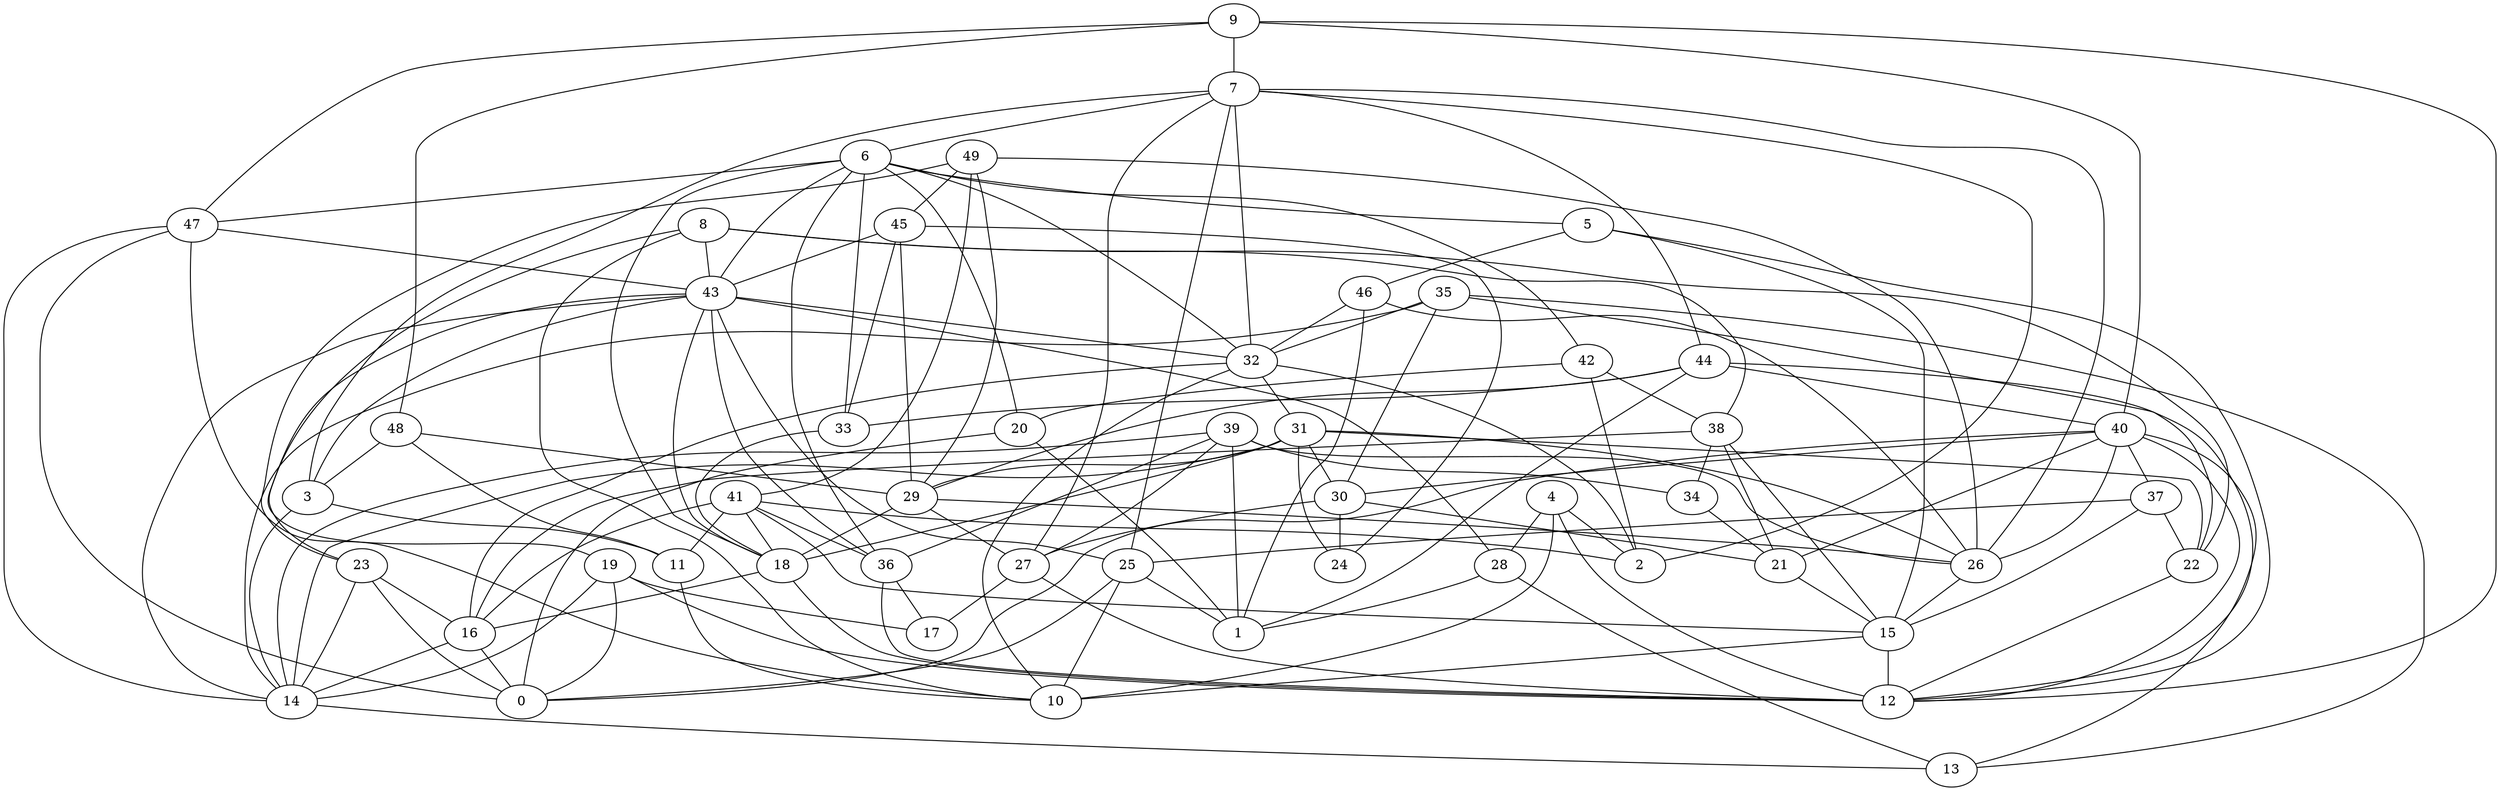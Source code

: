 digraph GG_graph {

subgraph G_graph {
edge [color = black]
"18" -> "12" [dir = none]
"18" -> "16" [dir = none]
"33" -> "18" [dir = none]
"4" -> "28" [dir = none]
"4" -> "12" [dir = none]
"4" -> "2" [dir = none]
"5" -> "46" [dir = none]
"5" -> "12" [dir = none]
"5" -> "15" [dir = none]
"37" -> "25" [dir = none]
"37" -> "15" [dir = none]
"37" -> "22" [dir = none]
"9" -> "47" [dir = none]
"9" -> "40" [dir = none]
"9" -> "48" [dir = none]
"9" -> "7" [dir = none]
"20" -> "1" [dir = none]
"20" -> "0" [dir = none]
"25" -> "1" [dir = none]
"25" -> "10" [dir = none]
"25" -> "0" [dir = none]
"41" -> "15" [dir = none]
"41" -> "18" [dir = none]
"41" -> "2" [dir = none]
"41" -> "11" [dir = none]
"41" -> "16" [dir = none]
"41" -> "36" [dir = none]
"28" -> "13" [dir = none]
"28" -> "1" [dir = none]
"40" -> "26" [dir = none]
"40" -> "30" [dir = none]
"40" -> "0" [dir = none]
"40" -> "21" [dir = none]
"40" -> "37" [dir = none]
"40" -> "12" [dir = none]
"40" -> "13" [dir = none]
"19" -> "17" [dir = none]
"19" -> "0" [dir = none]
"19" -> "14" [dir = none]
"19" -> "12" [dir = none]
"32" -> "2" [dir = none]
"32" -> "10" [dir = none]
"32" -> "16" [dir = none]
"32" -> "31" [dir = none]
"26" -> "15" [dir = none]
"36" -> "12" [dir = none]
"36" -> "17" [dir = none]
"22" -> "12" [dir = none]
"43" -> "25" [dir = none]
"43" -> "28" [dir = none]
"43" -> "18" [dir = none]
"43" -> "3" [dir = none]
"43" -> "36" [dir = none]
"43" -> "23" [dir = none]
"43" -> "32" [dir = none]
"43" -> "14" [dir = none]
"46" -> "32" [dir = none]
"46" -> "26" [dir = none]
"46" -> "1" [dir = none]
"8" -> "19" [dir = none]
"8" -> "22" [dir = none]
"8" -> "38" [dir = none]
"8" -> "43" [dir = none]
"8" -> "10" [dir = none]
"38" -> "34" [dir = none]
"38" -> "16" [dir = none]
"38" -> "15" [dir = none]
"38" -> "21" [dir = none]
"7" -> "44" [dir = none]
"7" -> "25" [dir = none]
"7" -> "27" [dir = none]
"7" -> "26" [dir = none]
"7" -> "2" [dir = none]
"7" -> "3" [dir = none]
"7" -> "32" [dir = none]
"7" -> "6" [dir = none]
"15" -> "12" [dir = none]
"15" -> "10" [dir = none]
"29" -> "18" [dir = none]
"29" -> "26" [dir = none]
"29" -> "27" [dir = none]
"21" -> "15" [dir = none]
"23" -> "14" [dir = none]
"23" -> "0" [dir = none]
"23" -> "16" [dir = none]
"31" -> "24" [dir = none]
"31" -> "18" [dir = none]
"31" -> "22" [dir = none]
"31" -> "30" [dir = none]
"31" -> "29" [dir = none]
"31" -> "14" [dir = none]
"31" -> "26" [dir = none]
"42" -> "38" [dir = none]
"42" -> "20" [dir = none]
"42" -> "2" [dir = none]
"49" -> "29" [dir = none]
"49" -> "41" [dir = none]
"49" -> "26" [dir = none]
"49" -> "45" [dir = none]
"49" -> "23" [dir = none]
"11" -> "10" [dir = none]
"39" -> "36" [dir = none]
"39" -> "26" [dir = none]
"39" -> "27" [dir = none]
"39" -> "34" [dir = none]
"39" -> "14" [dir = none]
"39" -> "1" [dir = none]
"27" -> "17" [dir = none]
"27" -> "12" [dir = none]
"35" -> "13" [dir = none]
"35" -> "22" [dir = none]
"35" -> "30" [dir = none]
"35" -> "32" [dir = none]
"35" -> "14" [dir = none]
"16" -> "14" [dir = none]
"16" -> "0" [dir = none]
"47" -> "0" [dir = none]
"47" -> "10" [dir = none]
"47" -> "14" [dir = none]
"48" -> "3" [dir = none]
"48" -> "11" [dir = none]
"48" -> "29" [dir = none]
"44" -> "33" [dir = none]
"44" -> "40" [dir = none]
"44" -> "12" [dir = none]
"44" -> "29" [dir = none]
"44" -> "1" [dir = none]
"30" -> "21" [dir = none]
"30" -> "24" [dir = none]
"30" -> "27" [dir = none]
"6" -> "32" [dir = none]
"6" -> "20" [dir = none]
"6" -> "36" [dir = none]
"6" -> "42" [dir = none]
"6" -> "43" [dir = none]
"6" -> "47" [dir = none]
"6" -> "18" [dir = none]
"6" -> "5" [dir = none]
"6" -> "33" [dir = none]
"3" -> "14" [dir = none]
"3" -> "11" [dir = none]
"45" -> "24" [dir = none]
"45" -> "33" [dir = none]
"45" -> "29" [dir = none]
"45" -> "43" [dir = none]
"14" -> "13" [dir = none]
"34" -> "21" [dir = none]
"4" -> "10" [dir = none]
"9" -> "12" [dir = none]
"47" -> "43" [dir = none]
}

}
